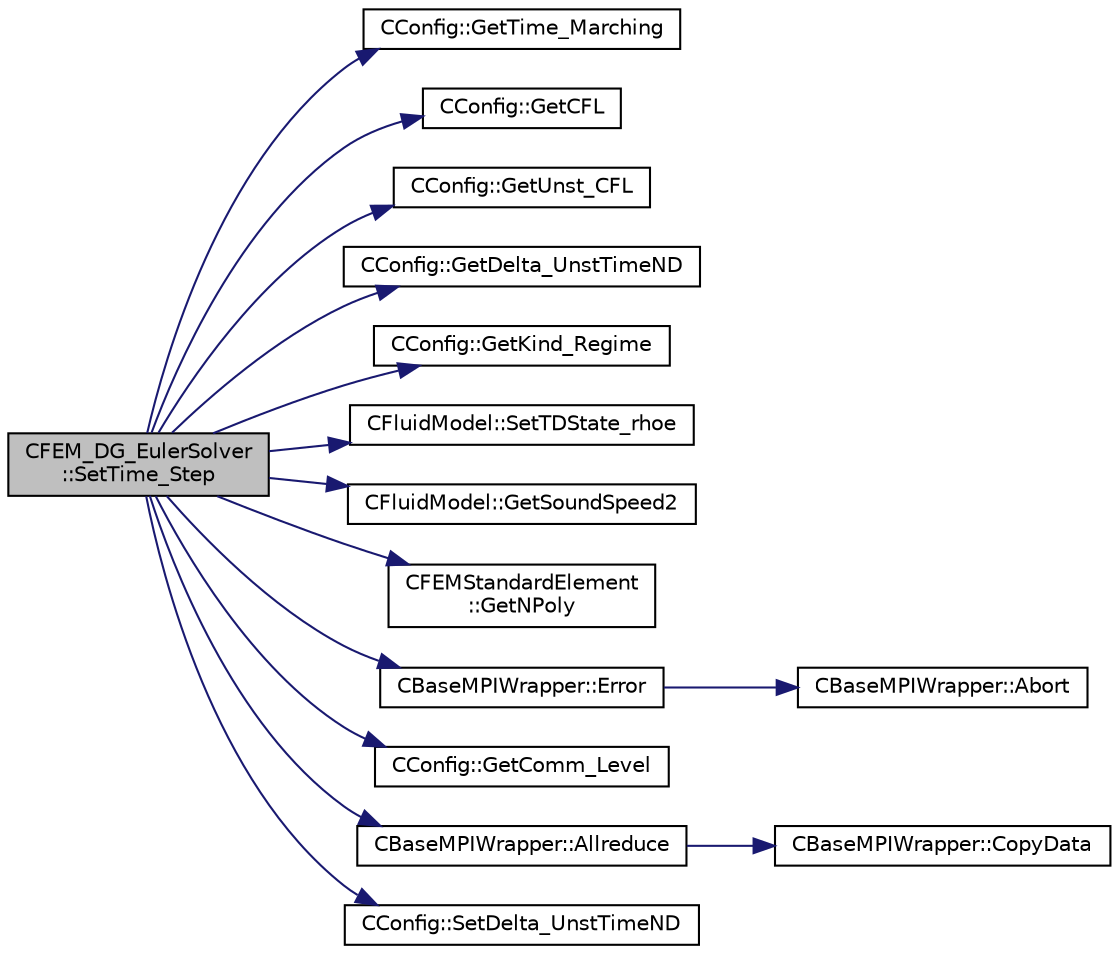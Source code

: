 digraph "CFEM_DG_EulerSolver::SetTime_Step"
{
  edge [fontname="Helvetica",fontsize="10",labelfontname="Helvetica",labelfontsize="10"];
  node [fontname="Helvetica",fontsize="10",shape=record];
  rankdir="LR";
  Node1737 [label="CFEM_DG_EulerSolver\l::SetTime_Step",height=0.2,width=0.4,color="black", fillcolor="grey75", style="filled", fontcolor="black"];
  Node1737 -> Node1738 [color="midnightblue",fontsize="10",style="solid",fontname="Helvetica"];
  Node1738 [label="CConfig::GetTime_Marching",height=0.2,width=0.4,color="black", fillcolor="white", style="filled",URL="$class_c_config.html#a864d499ce740184803607801c47abda7",tooltip="Provides information about the time integration, and change the write in the output files information..."];
  Node1737 -> Node1739 [color="midnightblue",fontsize="10",style="solid",fontname="Helvetica"];
  Node1739 [label="CConfig::GetCFL",height=0.2,width=0.4,color="black", fillcolor="white", style="filled",URL="$class_c_config.html#a5a509e57de00494a1cb92e011c1c0dbc",tooltip="Get the Courant Friedrich Levi number for each grid. "];
  Node1737 -> Node1740 [color="midnightblue",fontsize="10",style="solid",fontname="Helvetica"];
  Node1740 [label="CConfig::GetUnst_CFL",height=0.2,width=0.4,color="black", fillcolor="white", style="filled",URL="$class_c_config.html#a19a4294421a26b0562de1677d6b219ef",tooltip="Get the Courant Friedrich Levi number for unsteady simulations. "];
  Node1737 -> Node1741 [color="midnightblue",fontsize="10",style="solid",fontname="Helvetica"];
  Node1741 [label="CConfig::GetDelta_UnstTimeND",height=0.2,width=0.4,color="black", fillcolor="white", style="filled",URL="$class_c_config.html#a417b45d0da107126e803258901f57920",tooltip="If we are prforming an unsteady simulation, there is only one value of the time step for the complete..."];
  Node1737 -> Node1742 [color="midnightblue",fontsize="10",style="solid",fontname="Helvetica"];
  Node1742 [label="CConfig::GetKind_Regime",height=0.2,width=0.4,color="black", fillcolor="white", style="filled",URL="$class_c_config.html#a66ca7e620390a81cd49cd0a00716128e",tooltip="Governing equations of the flow (it can be different from the run time equation). ..."];
  Node1737 -> Node1743 [color="midnightblue",fontsize="10",style="solid",fontname="Helvetica"];
  Node1743 [label="CFluidModel::SetTDState_rhoe",height=0.2,width=0.4,color="black", fillcolor="white", style="filled",URL="$class_c_fluid_model.html#a90fdefd3a55d97d55d5211988c9a7ab1",tooltip="virtual member that would be different for each gas model implemented "];
  Node1737 -> Node1744 [color="midnightblue",fontsize="10",style="solid",fontname="Helvetica"];
  Node1744 [label="CFluidModel::GetSoundSpeed2",height=0.2,width=0.4,color="black", fillcolor="white", style="filled",URL="$class_c_fluid_model.html#a8c0910de10905f2ddcf02f1a9bb7ff61",tooltip="Get fluid speed of sound squared. "];
  Node1737 -> Node1745 [color="midnightblue",fontsize="10",style="solid",fontname="Helvetica"];
  Node1745 [label="CFEMStandardElement\l::GetNPoly",height=0.2,width=0.4,color="black", fillcolor="white", style="filled",URL="$class_c_f_e_m_standard_element.html#a007e03cd4cc6bd8f37e54411eaf0b23f",tooltip="Function, which makes available the polynomial degree for this standard element. "];
  Node1737 -> Node1746 [color="midnightblue",fontsize="10",style="solid",fontname="Helvetica"];
  Node1746 [label="CBaseMPIWrapper::Error",height=0.2,width=0.4,color="black", fillcolor="white", style="filled",URL="$class_c_base_m_p_i_wrapper.html#a04457c47629bda56704e6a8804833eeb"];
  Node1746 -> Node1747 [color="midnightblue",fontsize="10",style="solid",fontname="Helvetica"];
  Node1747 [label="CBaseMPIWrapper::Abort",height=0.2,width=0.4,color="black", fillcolor="white", style="filled",URL="$class_c_base_m_p_i_wrapper.html#a21ef5681e2acb532d345e9bab173ef07"];
  Node1737 -> Node1748 [color="midnightblue",fontsize="10",style="solid",fontname="Helvetica"];
  Node1748 [label="CConfig::GetComm_Level",height=0.2,width=0.4,color="black", fillcolor="white", style="filled",URL="$class_c_config.html#ab71278d2692ca5217674036650b02923",tooltip="Get the level of MPI communications to be performed. "];
  Node1737 -> Node1749 [color="midnightblue",fontsize="10",style="solid",fontname="Helvetica"];
  Node1749 [label="CBaseMPIWrapper::Allreduce",height=0.2,width=0.4,color="black", fillcolor="white", style="filled",URL="$class_c_base_m_p_i_wrapper.html#a637b6fd917a8ca91ce748ba88e0d66b6"];
  Node1749 -> Node1750 [color="midnightblue",fontsize="10",style="solid",fontname="Helvetica"];
  Node1750 [label="CBaseMPIWrapper::CopyData",height=0.2,width=0.4,color="black", fillcolor="white", style="filled",URL="$class_c_base_m_p_i_wrapper.html#a4725cc1dd65b161b483e812a538a5e36"];
  Node1737 -> Node1751 [color="midnightblue",fontsize="10",style="solid",fontname="Helvetica"];
  Node1751 [label="CConfig::SetDelta_UnstTimeND",height=0.2,width=0.4,color="black", fillcolor="white", style="filled",URL="$class_c_config.html#a9d3085d222e6ab0b658d79c52b6477fc",tooltip="Set the value of the unsteadty time step using the CFL number. "];
}
